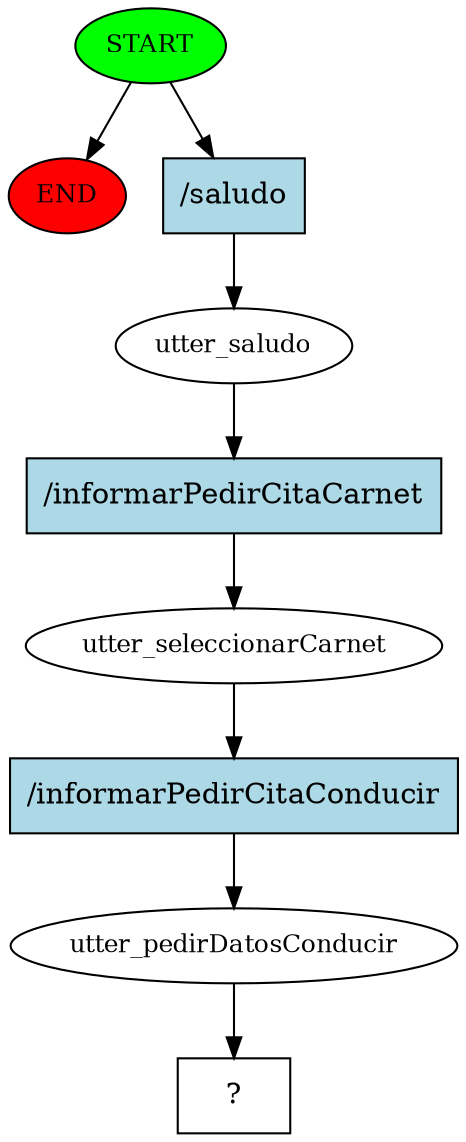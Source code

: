 digraph  {
0 [class="start active", fillcolor=green, fontsize=12, label=START, style=filled];
"-1" [class=end, fillcolor=red, fontsize=12, label=END, style=filled];
1 [class=active, fontsize=12, label=utter_saludo];
2 [class=active, fontsize=12, label=utter_seleccionarCarnet];
3 [class=active, fontsize=12, label=utter_pedirDatosConducir];
4 [class="intent dashed active", label="  ?  ", shape=rect];
5 [class="intent active", fillcolor=lightblue, label="/saludo", shape=rect, style=filled];
6 [class="intent active", fillcolor=lightblue, label="/informarPedirCitaCarnet", shape=rect, style=filled];
7 [class="intent active", fillcolor=lightblue, label="/informarPedirCitaConducir", shape=rect, style=filled];
0 -> "-1"  [class="", key=NONE, label=""];
0 -> 5  [class=active, key=0];
1 -> 6  [class=active, key=0];
2 -> 7  [class=active, key=0];
3 -> 4  [class=active, key=NONE, label=""];
5 -> 1  [class=active, key=0];
6 -> 2  [class=active, key=0];
7 -> 3  [class=active, key=0];
}
